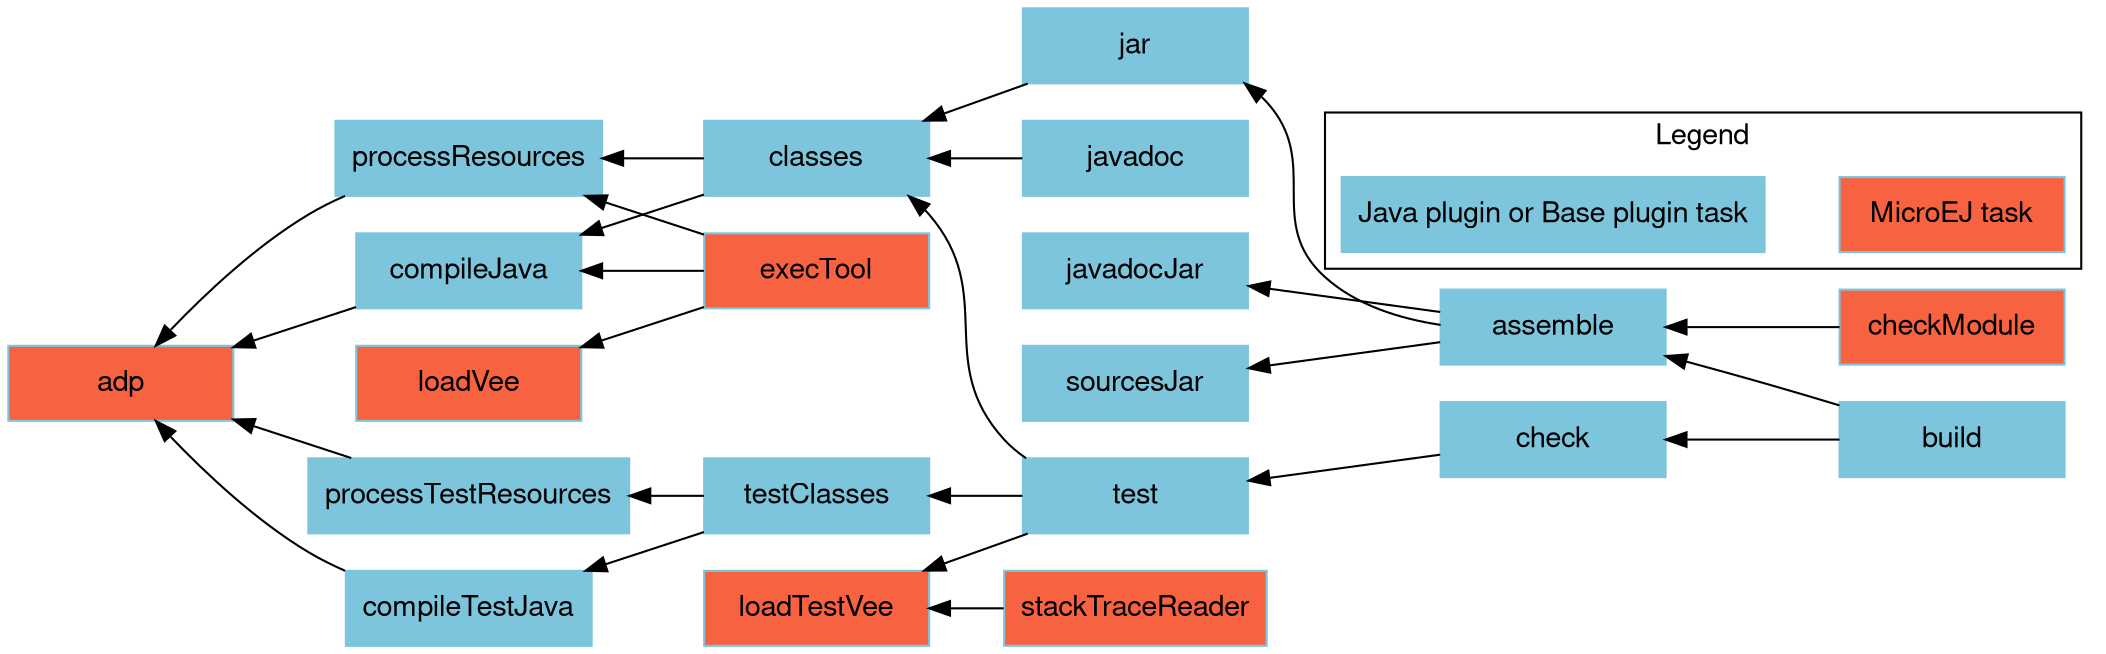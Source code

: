 digraph mygraph {
    rankdir="RL";
    bgcolor="transparent"
    fontname="Helvetica,Arial,sans-serif"
    node [
        shape = box
        width = 1.5
        color = "#7dc5dc"
        style = filled
        fontname="Helvetica,Arial,sans-serif"
    ]
    edge [fontname="Helvetica,Arial,sans-serif"]
    "adp" [fillcolor = "#f76241"]
    "checkModule" [fillcolor = "#f76241"]
    "loadVee" [fillcolor = "#f76241"]
    "execTool" [fillcolor = "#f76241"]
    "loadTestVee" [fillcolor = "#f76241"]
    "stackTraceReader" [fillcolor = "#f76241"]
    "build" -> "assemble"
    "build" -> "check"
    "assemble" -> "jar"
    "assemble" -> "javadocJar"
    "assemble" -> "sourcesJar"
    "jar" -> "classes"
    "javadoc" -> "classes"
    "classes" -> "compileJava"
    "classes" -> "processResources"
    "compileJava" -> "adp"
    "processResources" -> "adp"
    "check" -> "test"
    "test" -> "classes"
    "test" -> "testClasses"
    "test" -> "loadTestVee"
    "testClasses" -> "compileTestJava"
    "testClasses" -> "processTestResources"
    "processTestResources" -> "adp"
    "compileTestJava" -> "adp"
    "checkModule" -> "assemble"
    "execTool" -> "compileJava"
    "execTool" -> "processResources"
    "execTool" -> "loadVee"
    "stackTraceReader" -> "loadTestVee"

    subgraph cluster_legend {
        label="Legend";
        microej [fillcolor="#f76241" label="MicroEJ task"];
        java [fillcolor="#7dc5dc" label="Java plugin or Base plugin task"];
        microej -> java [style=invis];
        java -> microej [style=invis];
    }
}